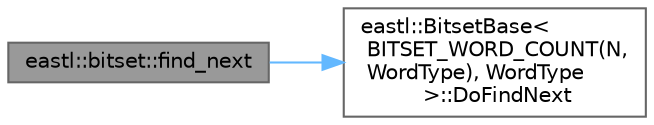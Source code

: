 digraph "eastl::bitset::find_next"
{
 // LATEX_PDF_SIZE
  bgcolor="transparent";
  edge [fontname=Helvetica,fontsize=10,labelfontname=Helvetica,labelfontsize=10];
  node [fontname=Helvetica,fontsize=10,shape=box,height=0.2,width=0.4];
  rankdir="LR";
  Node1 [id="Node000001",label="eastl::bitset::find_next",height=0.2,width=0.4,color="gray40", fillcolor="grey60", style="filled", fontcolor="black",tooltip=" "];
  Node1 -> Node2 [id="edge2_Node000001_Node000002",color="steelblue1",style="solid",tooltip=" "];
  Node2 [id="Node000002",label="eastl::BitsetBase\<\l BITSET_WORD_COUNT(N,\l WordType), WordType\l \>::DoFindNext",height=0.2,width=0.4,color="grey40", fillcolor="white", style="filled",URL="$structeastl_1_1_bitset_base.html#aebee8ba8293b770841987a11d9e38d35",tooltip=" "];
}
